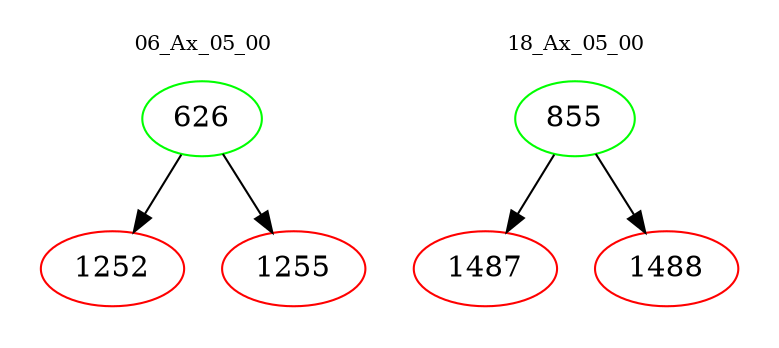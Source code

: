 digraph{
subgraph cluster_0 {
color = white
label = "06_Ax_05_00";
fontsize=10;
T0_626 [label="626", color="green"]
T0_626 -> T0_1252 [color="black"]
T0_1252 [label="1252", color="red"]
T0_626 -> T0_1255 [color="black"]
T0_1255 [label="1255", color="red"]
}
subgraph cluster_1 {
color = white
label = "18_Ax_05_00";
fontsize=10;
T1_855 [label="855", color="green"]
T1_855 -> T1_1487 [color="black"]
T1_1487 [label="1487", color="red"]
T1_855 -> T1_1488 [color="black"]
T1_1488 [label="1488", color="red"]
}
}
